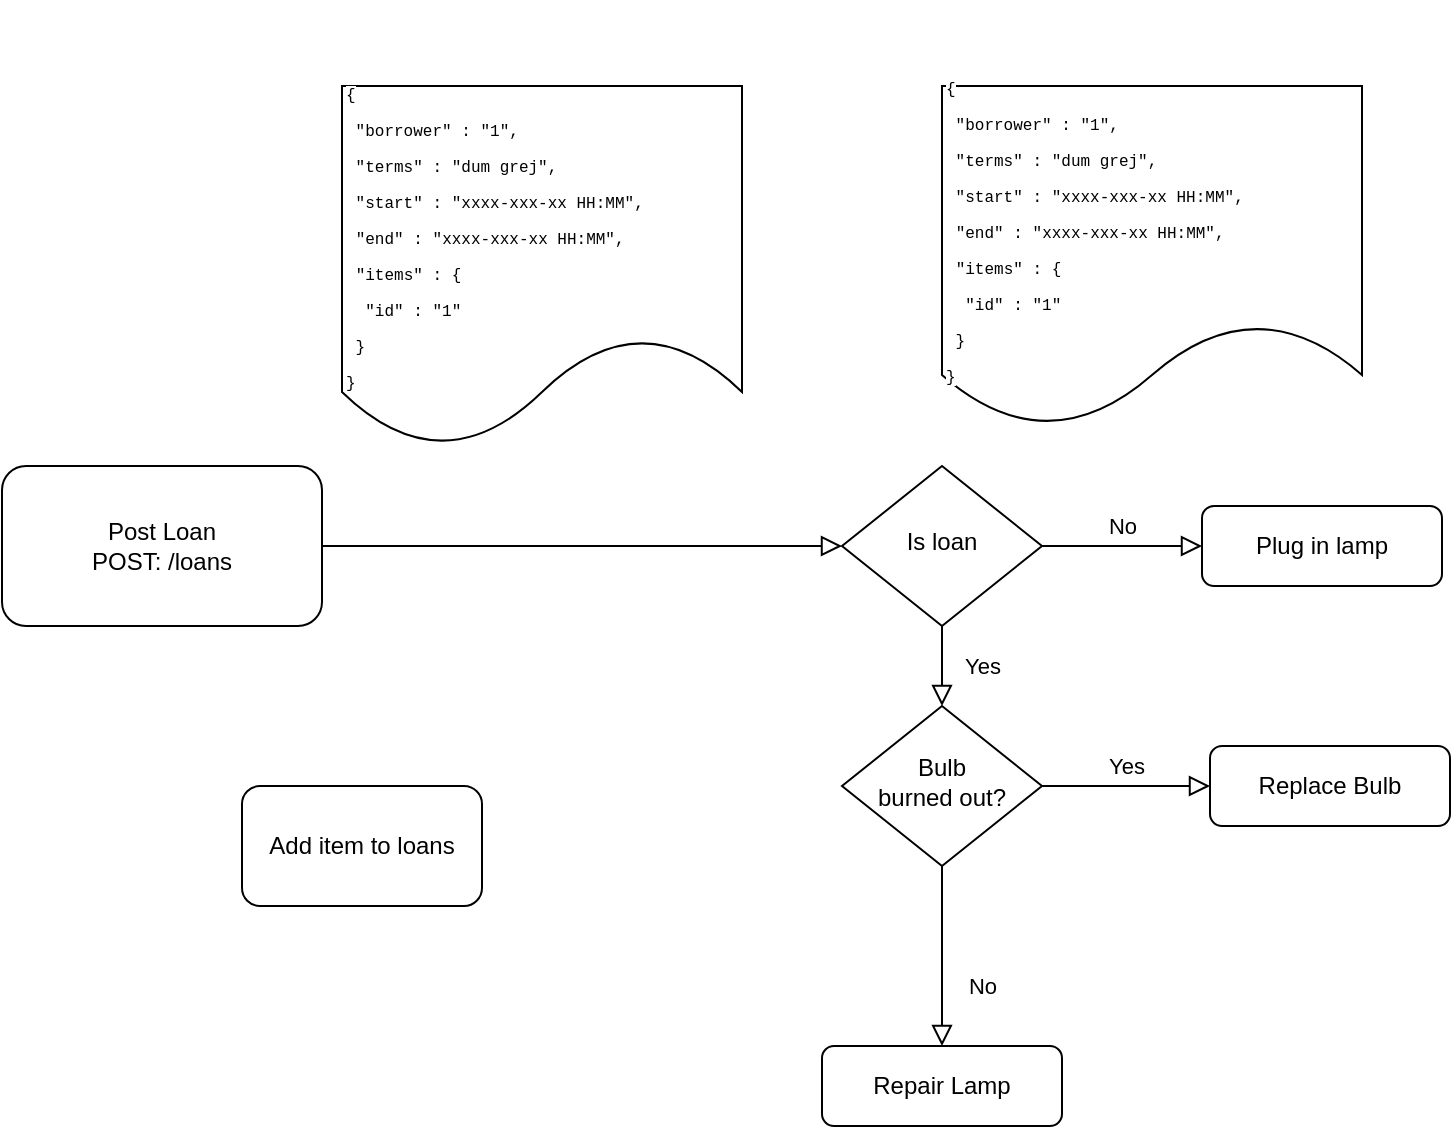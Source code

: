 <mxfile version="14.5.7" type="device"><diagram id="C5RBs43oDa-KdzZeNtuy" name="Page-1"><mxGraphModel dx="1464" dy="1696" grid="1" gridSize="10" guides="1" tooltips="1" connect="1" arrows="1" fold="1" page="1" pageScale="1" pageWidth="827" pageHeight="1169" math="0" shadow="0"><root><mxCell id="WIyWlLk6GJQsqaUBKTNV-0"/><mxCell id="WIyWlLk6GJQsqaUBKTNV-1" parent="WIyWlLk6GJQsqaUBKTNV-0"/><mxCell id="WIyWlLk6GJQsqaUBKTNV-2" value="" style="rounded=0;html=1;jettySize=auto;orthogonalLoop=1;fontSize=11;endArrow=block;endFill=0;endSize=8;strokeWidth=1;shadow=0;labelBackgroundColor=none;edgeStyle=orthogonalEdgeStyle;" parent="WIyWlLk6GJQsqaUBKTNV-1" source="WIyWlLk6GJQsqaUBKTNV-3" target="WIyWlLk6GJQsqaUBKTNV-6" edge="1"><mxGeometry relative="1" as="geometry"/></mxCell><mxCell id="WIyWlLk6GJQsqaUBKTNV-3" value="Post Loan&lt;br&gt;POST: /loans" style="rounded=1;whiteSpace=wrap;html=1;fontSize=12;glass=0;strokeWidth=1;shadow=0;" parent="WIyWlLk6GJQsqaUBKTNV-1" vertex="1"><mxGeometry x="-190" y="190" width="160" height="80" as="geometry"/></mxCell><mxCell id="WIyWlLk6GJQsqaUBKTNV-4" value="Yes" style="rounded=0;html=1;jettySize=auto;orthogonalLoop=1;fontSize=11;endArrow=block;endFill=0;endSize=8;strokeWidth=1;shadow=0;labelBackgroundColor=none;edgeStyle=orthogonalEdgeStyle;" parent="WIyWlLk6GJQsqaUBKTNV-1" source="WIyWlLk6GJQsqaUBKTNV-6" target="WIyWlLk6GJQsqaUBKTNV-10" edge="1"><mxGeometry y="20" relative="1" as="geometry"><mxPoint as="offset"/></mxGeometry></mxCell><mxCell id="WIyWlLk6GJQsqaUBKTNV-5" value="No" style="edgeStyle=orthogonalEdgeStyle;rounded=0;html=1;jettySize=auto;orthogonalLoop=1;fontSize=11;endArrow=block;endFill=0;endSize=8;strokeWidth=1;shadow=0;labelBackgroundColor=none;" parent="WIyWlLk6GJQsqaUBKTNV-1" source="WIyWlLk6GJQsqaUBKTNV-6" target="WIyWlLk6GJQsqaUBKTNV-7" edge="1"><mxGeometry y="10" relative="1" as="geometry"><mxPoint as="offset"/></mxGeometry></mxCell><mxCell id="WIyWlLk6GJQsqaUBKTNV-6" value="Is loan" style="rhombus;whiteSpace=wrap;html=1;shadow=0;fontFamily=Helvetica;fontSize=12;align=center;strokeWidth=1;spacing=6;spacingTop=-4;" parent="WIyWlLk6GJQsqaUBKTNV-1" vertex="1"><mxGeometry x="230" y="190" width="100" height="80" as="geometry"/></mxCell><mxCell id="WIyWlLk6GJQsqaUBKTNV-7" value="Plug in lamp" style="rounded=1;whiteSpace=wrap;html=1;fontSize=12;glass=0;strokeWidth=1;shadow=0;" parent="WIyWlLk6GJQsqaUBKTNV-1" vertex="1"><mxGeometry x="410" y="210" width="120" height="40" as="geometry"/></mxCell><mxCell id="WIyWlLk6GJQsqaUBKTNV-8" value="No" style="rounded=0;html=1;jettySize=auto;orthogonalLoop=1;fontSize=11;endArrow=block;endFill=0;endSize=8;strokeWidth=1;shadow=0;labelBackgroundColor=none;edgeStyle=orthogonalEdgeStyle;" parent="WIyWlLk6GJQsqaUBKTNV-1" source="WIyWlLk6GJQsqaUBKTNV-10" target="WIyWlLk6GJQsqaUBKTNV-11" edge="1"><mxGeometry x="0.333" y="20" relative="1" as="geometry"><mxPoint as="offset"/></mxGeometry></mxCell><mxCell id="WIyWlLk6GJQsqaUBKTNV-9" value="Yes" style="edgeStyle=orthogonalEdgeStyle;rounded=0;html=1;jettySize=auto;orthogonalLoop=1;fontSize=11;endArrow=block;endFill=0;endSize=8;strokeWidth=1;shadow=0;labelBackgroundColor=none;" parent="WIyWlLk6GJQsqaUBKTNV-1" source="WIyWlLk6GJQsqaUBKTNV-10" target="WIyWlLk6GJQsqaUBKTNV-12" edge="1"><mxGeometry y="10" relative="1" as="geometry"><mxPoint as="offset"/></mxGeometry></mxCell><mxCell id="WIyWlLk6GJQsqaUBKTNV-10" value="Bulb&lt;br&gt;burned out?" style="rhombus;whiteSpace=wrap;html=1;shadow=0;fontFamily=Helvetica;fontSize=12;align=center;strokeWidth=1;spacing=6;spacingTop=-4;" parent="WIyWlLk6GJQsqaUBKTNV-1" vertex="1"><mxGeometry x="230" y="310" width="100" height="80" as="geometry"/></mxCell><mxCell id="WIyWlLk6GJQsqaUBKTNV-11" value="Repair Lamp" style="rounded=1;whiteSpace=wrap;html=1;fontSize=12;glass=0;strokeWidth=1;shadow=0;" parent="WIyWlLk6GJQsqaUBKTNV-1" vertex="1"><mxGeometry x="220" y="480" width="120" height="40" as="geometry"/></mxCell><mxCell id="WIyWlLk6GJQsqaUBKTNV-12" value="Replace Bulb" style="rounded=1;whiteSpace=wrap;html=1;fontSize=12;glass=0;strokeWidth=1;shadow=0;" parent="WIyWlLk6GJQsqaUBKTNV-1" vertex="1"><mxGeometry x="414" y="330" width="120" height="40" as="geometry"/></mxCell><mxCell id="dIiKsYCrChawy_6dZrAg-1" value="&lt;div style=&quot;font-family: &amp;#34;menlo&amp;#34; , &amp;#34;monaco&amp;#34; , &amp;#34;courier new&amp;#34; , monospace ; line-height: 18px ; font-size: 8px&quot;&gt;&lt;p&gt;&lt;span style=&quot;background-color: rgb(255 , 255 , 255)&quot;&gt;&lt;br&gt;&lt;/span&gt;&lt;/p&gt;&lt;p&gt;&lt;span style=&quot;background-color: rgb(255 , 255 , 255)&quot;&gt;{&lt;br&gt;&lt;/span&gt;&lt;span style=&quot;background-color: rgb(255 , 255 , 255)&quot;&gt;&amp;nbsp;&quot;borrower&quot; : &quot;1&quot;,&lt;br&gt;&lt;/span&gt;&lt;span style=&quot;background-color: rgb(255 , 255 , 255)&quot;&gt;&amp;nbsp;&quot;terms&quot;&lt;/span&gt;&lt;span&gt; &lt;/span&gt;&lt;span style=&quot;background-color: rgb(255 , 255 , 255)&quot;&gt;:&lt;/span&gt;&lt;span&gt; &lt;/span&gt;&lt;span style=&quot;background-color: rgb(255 , 255 , 255)&quot;&gt;&quot;dum grej&quot;,&lt;br&gt;&lt;/span&gt;&lt;span&gt;&amp;nbsp;&quot;start&quot;&lt;/span&gt;&lt;span style=&quot;background-color: rgb(255 , 255 , 255)&quot;&gt;&amp;nbsp;&lt;/span&gt;&lt;span&gt;:&lt;/span&gt;&lt;span style=&quot;background-color: rgb(255 , 255 , 255)&quot;&gt;&amp;nbsp;&lt;/span&gt;&lt;span&gt;&quot;xxxx-xxx-xx HH:MM&quot;&lt;/span&gt;&lt;span&gt;,&lt;br&gt;&lt;/span&gt;&lt;span&gt;&amp;nbsp;&lt;/span&gt;&lt;span&gt;&quot;end&quot;&lt;/span&gt;&lt;span style=&quot;background-color: rgb(255 , 255 , 255)&quot;&gt;&amp;nbsp;&lt;/span&gt;&lt;span&gt;:&lt;/span&gt;&lt;span style=&quot;background-color: rgb(255 , 255 , 255)&quot;&gt;&amp;nbsp;&lt;/span&gt;&lt;span&gt;&quot;xxxx-xxx-xx HH:MM&quot;&lt;/span&gt;&lt;span&gt;,&lt;br&gt;&lt;/span&gt;&lt;span&gt;&amp;nbsp;&lt;/span&gt;&lt;span&gt;&quot;items&quot;&lt;/span&gt;&lt;span style=&quot;background-color: rgb(255 , 255 , 255)&quot;&gt; &lt;/span&gt;&lt;span&gt;:&lt;/span&gt;&lt;span style=&quot;background-color: rgb(255 , 255 , 255)&quot;&gt; &lt;/span&gt;&lt;span&gt;{&lt;br&gt;&lt;/span&gt;&lt;span&gt;&amp;nbsp; &quot;id&quot;&lt;/span&gt;&lt;span style=&quot;background-color: rgb(255 , 255 , 255)&quot;&gt; &lt;/span&gt;&lt;span&gt;:&lt;/span&gt;&lt;span style=&quot;background-color: rgb(255 , 255 , 255)&quot;&gt; &lt;/span&gt;&quot;1&quot;&lt;span style=&quot;background-color: rgb(248 , 249 , 250)&quot;&gt;&lt;br&gt;&lt;/span&gt;&lt;span style=&quot;background-color: rgb(255 , 255 , 255)&quot;&gt;&amp;nbsp;}&lt;br&gt;&lt;/span&gt;&lt;span style=&quot;background-color: rgb(255 , 255 , 255)&quot;&gt;}&lt;/span&gt;&lt;/p&gt;&lt;/div&gt;" style="shape=document;whiteSpace=wrap;html=1;boundedLbl=1;align=left;" parent="WIyWlLk6GJQsqaUBKTNV-1" vertex="1"><mxGeometry x="-20" width="200" height="180" as="geometry"/></mxCell><mxCell id="eHKJwzc9t9d6PptVFq36-0" value="&lt;div style=&quot;font-family: &amp;#34;menlo&amp;#34; , &amp;#34;monaco&amp;#34; , &amp;#34;courier new&amp;#34; , monospace ; line-height: 18px ; font-size: 8px&quot;&gt;&lt;p&gt;&lt;span style=&quot;background-color: rgb(255 , 255 , 255)&quot;&gt;&lt;br&gt;&lt;/span&gt;&lt;/p&gt;&lt;p&gt;&lt;span style=&quot;background-color: rgb(255 , 255 , 255)&quot;&gt;{&lt;br&gt;&lt;/span&gt;&lt;span style=&quot;background-color: rgb(255 , 255 , 255)&quot;&gt;&amp;nbsp;&quot;borrower&quot; : &quot;1&quot;,&lt;br&gt;&lt;/span&gt;&lt;span style=&quot;background-color: rgb(255 , 255 , 255)&quot;&gt;&amp;nbsp;&quot;terms&quot;&lt;/span&gt;&lt;span&gt; &lt;/span&gt;&lt;span style=&quot;background-color: rgb(255 , 255 , 255)&quot;&gt;:&lt;/span&gt;&lt;span&gt; &lt;/span&gt;&lt;span style=&quot;background-color: rgb(255 , 255 , 255)&quot;&gt;&quot;dum grej&quot;,&lt;br&gt;&lt;/span&gt;&lt;span&gt;&amp;nbsp;&quot;start&quot;&lt;/span&gt;&lt;span style=&quot;background-color: rgb(255 , 255 , 255)&quot;&gt;&amp;nbsp;&lt;/span&gt;&lt;span&gt;:&lt;/span&gt;&lt;span style=&quot;background-color: rgb(255 , 255 , 255)&quot;&gt;&amp;nbsp;&lt;/span&gt;&lt;span&gt;&quot;xxxx-xxx-xx HH:MM&quot;&lt;/span&gt;&lt;span&gt;,&lt;br&gt;&lt;/span&gt;&lt;span&gt;&amp;nbsp;&lt;/span&gt;&lt;span&gt;&quot;end&quot;&lt;/span&gt;&lt;span style=&quot;background-color: rgb(255 , 255 , 255)&quot;&gt;&amp;nbsp;&lt;/span&gt;&lt;span&gt;:&lt;/span&gt;&lt;span style=&quot;background-color: rgb(255 , 255 , 255)&quot;&gt;&amp;nbsp;&lt;/span&gt;&lt;span&gt;&quot;xxxx-xxx-xx HH:MM&quot;&lt;/span&gt;&lt;span&gt;,&lt;br&gt;&lt;/span&gt;&lt;span&gt;&amp;nbsp;&lt;/span&gt;&lt;span&gt;&quot;items&quot;&lt;/span&gt;&lt;span style=&quot;background-color: rgb(255 , 255 , 255)&quot;&gt; &lt;/span&gt;&lt;span&gt;:&lt;/span&gt;&lt;span style=&quot;background-color: rgb(255 , 255 , 255)&quot;&gt; &lt;/span&gt;&lt;span&gt;{&lt;br&gt;&lt;/span&gt;&lt;span&gt;&amp;nbsp; &quot;id&quot;&lt;/span&gt;&lt;span style=&quot;background-color: rgb(255 , 255 , 255)&quot;&gt; &lt;/span&gt;&lt;span&gt;:&lt;/span&gt;&lt;span style=&quot;background-color: rgb(255 , 255 , 255)&quot;&gt; &lt;/span&gt;&quot;1&quot;&lt;span style=&quot;background-color: rgb(248 , 249 , 250)&quot;&gt;&lt;br&gt;&lt;/span&gt;&lt;span style=&quot;background-color: rgb(255 , 255 , 255)&quot;&gt;&amp;nbsp;}&lt;br&gt;&lt;/span&gt;&lt;span style=&quot;background-color: rgb(255 , 255 , 255)&quot;&gt;}&lt;/span&gt;&lt;/p&gt;&lt;/div&gt;" style="shape=document;whiteSpace=wrap;html=1;boundedLbl=1;align=left;" vertex="1" parent="WIyWlLk6GJQsqaUBKTNV-1"><mxGeometry x="280" width="210" height="170" as="geometry"/></mxCell><mxCell id="eHKJwzc9t9d6PptVFq36-1" value="Add item to loans" style="rounded=1;whiteSpace=wrap;html=1;" vertex="1" parent="WIyWlLk6GJQsqaUBKTNV-1"><mxGeometry x="-70" y="350" width="120" height="60" as="geometry"/></mxCell></root></mxGraphModel></diagram></mxfile>